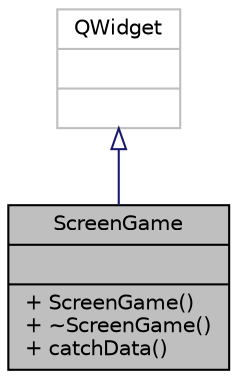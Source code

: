 digraph "ScreenGame"
{
 // INTERACTIVE_SVG=YES
 // LATEX_PDF_SIZE
  bgcolor="transparent";
  edge [fontname="Helvetica",fontsize="10",labelfontname="Helvetica",labelfontsize="10"];
  node [fontname="Helvetica",fontsize="10",shape=record];
  Node1 [label="{ScreenGame\n||+ ScreenGame()\l+ ~ScreenGame()\l+ catchData()\l}",height=0.2,width=0.4,color="black", fillcolor="grey75", style="filled", fontcolor="black",tooltip="Окно игры."];
  Node2 -> Node1 [dir="back",color="midnightblue",fontsize="10",style="solid",arrowtail="onormal",fontname="Helvetica"];
  Node2 [label="{QWidget\n||}",height=0.2,width=0.4,color="grey75",tooltip=" "];
}
